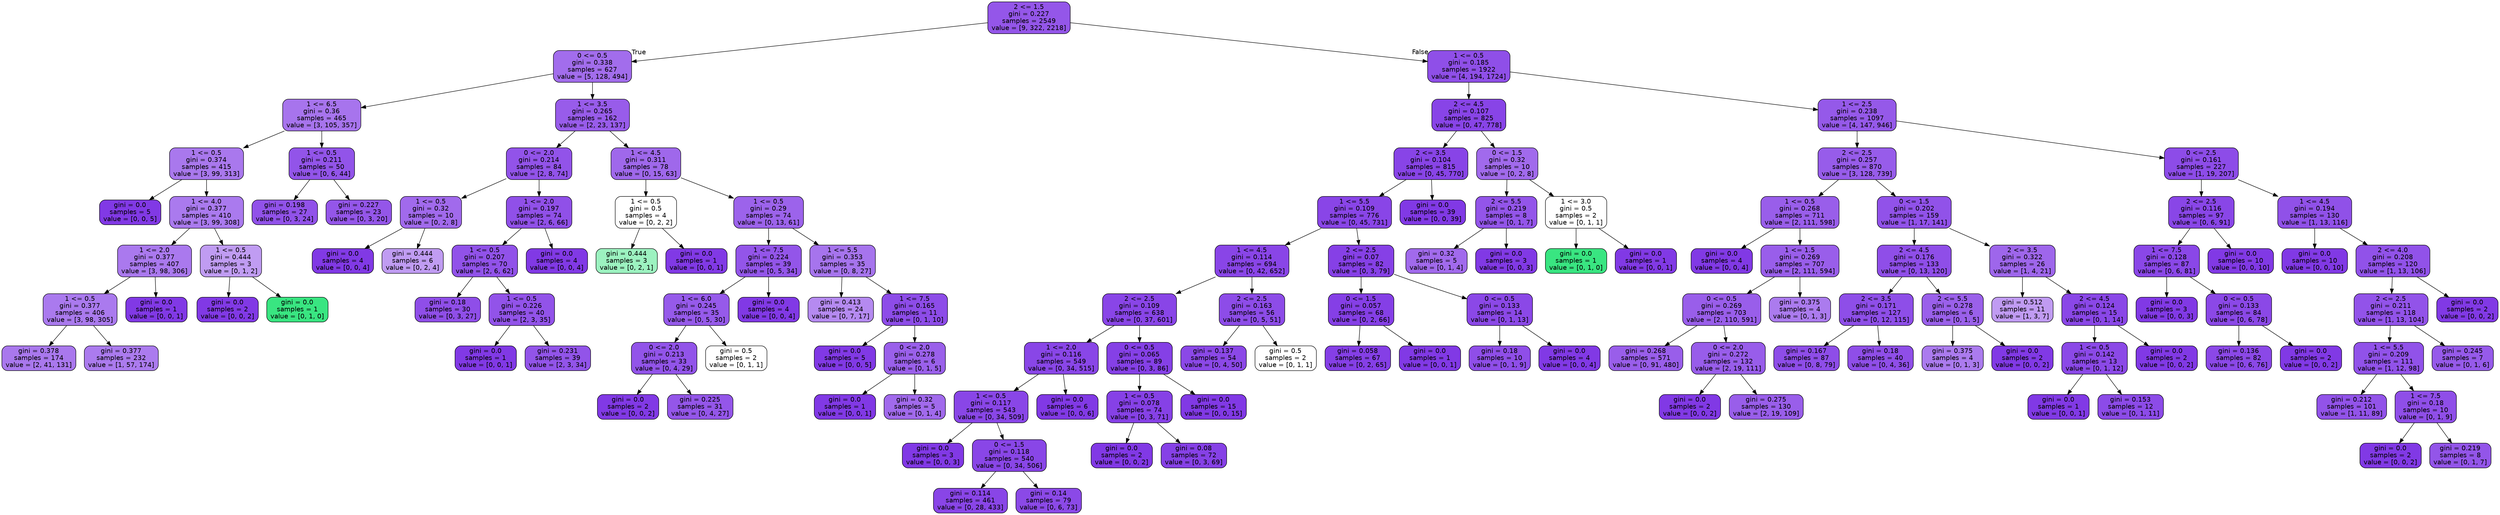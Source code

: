 digraph Tree {
node [shape=box, style="filled, rounded", color="black", fontname=helvetica] ;
edge [fontname=helvetica] ;
0 [label="2 <= 1.5\ngini = 0.227\nsamples = 2549\nvalue = [9, 322, 2218]", fillcolor="#8139e5d9"] ;
1 [label="0 <= 0.5\ngini = 0.338\nsamples = 627\nvalue = [5, 128, 494]", fillcolor="#8139e5bb"] ;
0 -> 1 [labeldistance=2.5, labelangle=45, headlabel="True"] ;
2 [label="1 <= 6.5\ngini = 0.36\nsamples = 465\nvalue = [3, 105, 357]", fillcolor="#8139e5b2"] ;
1 -> 2 ;
3 [label="1 <= 0.5\ngini = 0.374\nsamples = 415\nvalue = [3, 99, 313]", fillcolor="#8139e5ad"] ;
2 -> 3 ;
4 [label="gini = 0.0\nsamples = 5\nvalue = [0, 0, 5]", fillcolor="#8139e5ff"] ;
3 -> 4 ;
5 [label="1 <= 4.0\ngini = 0.377\nsamples = 410\nvalue = [3, 99, 308]", fillcolor="#8139e5ab"] ;
3 -> 5 ;
6 [label="1 <= 2.0\ngini = 0.377\nsamples = 407\nvalue = [3, 98, 306]", fillcolor="#8139e5ac"] ;
5 -> 6 ;
7 [label="1 <= 0.5\ngini = 0.377\nsamples = 406\nvalue = [3, 98, 305]", fillcolor="#8139e5ab"] ;
6 -> 7 ;
8 [label="gini = 0.378\nsamples = 174\nvalue = [2, 41, 131]", fillcolor="#8139e5ad"] ;
7 -> 8 ;
9 [label="gini = 0.377\nsamples = 232\nvalue = [1, 57, 174]", fillcolor="#8139e5aa"] ;
7 -> 9 ;
10 [label="gini = 0.0\nsamples = 1\nvalue = [0, 0, 1]", fillcolor="#8139e5ff"] ;
6 -> 10 ;
11 [label="1 <= 0.5\ngini = 0.444\nsamples = 3\nvalue = [0, 1, 2]", fillcolor="#8139e57f"] ;
5 -> 11 ;
12 [label="gini = 0.0\nsamples = 2\nvalue = [0, 0, 2]", fillcolor="#8139e5ff"] ;
11 -> 12 ;
13 [label="gini = 0.0\nsamples = 1\nvalue = [0, 1, 0]", fillcolor="#39e581ff"] ;
11 -> 13 ;
14 [label="1 <= 0.5\ngini = 0.211\nsamples = 50\nvalue = [0, 6, 44]", fillcolor="#8139e5dc"] ;
2 -> 14 ;
15 [label="gini = 0.198\nsamples = 27\nvalue = [0, 3, 24]", fillcolor="#8139e5df"] ;
14 -> 15 ;
16 [label="gini = 0.227\nsamples = 23\nvalue = [0, 3, 20]", fillcolor="#8139e5d9"] ;
14 -> 16 ;
17 [label="1 <= 3.5\ngini = 0.265\nsamples = 162\nvalue = [2, 23, 137]", fillcolor="#8139e5d1"] ;
1 -> 17 ;
18 [label="0 <= 2.0\ngini = 0.214\nsamples = 84\nvalue = [2, 8, 74]", fillcolor="#8139e5dd"] ;
17 -> 18 ;
19 [label="1 <= 0.5\ngini = 0.32\nsamples = 10\nvalue = [0, 2, 8]", fillcolor="#8139e5bf"] ;
18 -> 19 ;
20 [label="gini = 0.0\nsamples = 4\nvalue = [0, 0, 4]", fillcolor="#8139e5ff"] ;
19 -> 20 ;
21 [label="gini = 0.444\nsamples = 6\nvalue = [0, 2, 4]", fillcolor="#8139e57f"] ;
19 -> 21 ;
22 [label="1 <= 2.0\ngini = 0.197\nsamples = 74\nvalue = [2, 6, 66]", fillcolor="#8139e5e1"] ;
18 -> 22 ;
23 [label="1 <= 0.5\ngini = 0.207\nsamples = 70\nvalue = [2, 6, 62]", fillcolor="#8139e5df"] ;
22 -> 23 ;
24 [label="gini = 0.18\nsamples = 30\nvalue = [0, 3, 27]", fillcolor="#8139e5e3"] ;
23 -> 24 ;
25 [label="1 <= 0.5\ngini = 0.226\nsamples = 40\nvalue = [2, 3, 35]", fillcolor="#8139e5dd"] ;
23 -> 25 ;
26 [label="gini = 0.0\nsamples = 1\nvalue = [0, 0, 1]", fillcolor="#8139e5ff"] ;
25 -> 26 ;
27 [label="gini = 0.231\nsamples = 39\nvalue = [2, 3, 34]", fillcolor="#8139e5dc"] ;
25 -> 27 ;
28 [label="gini = 0.0\nsamples = 4\nvalue = [0, 0, 4]", fillcolor="#8139e5ff"] ;
22 -> 28 ;
29 [label="1 <= 4.5\ngini = 0.311\nsamples = 78\nvalue = [0, 15, 63]", fillcolor="#8139e5c2"] ;
17 -> 29 ;
30 [label="1 <= 0.5\ngini = 0.5\nsamples = 4\nvalue = [0, 2, 2]", fillcolor="#39e58100"] ;
29 -> 30 ;
31 [label="gini = 0.444\nsamples = 3\nvalue = [0, 2, 1]", fillcolor="#39e5817f"] ;
30 -> 31 ;
32 [label="gini = 0.0\nsamples = 1\nvalue = [0, 0, 1]", fillcolor="#8139e5ff"] ;
30 -> 32 ;
33 [label="1 <= 0.5\ngini = 0.29\nsamples = 74\nvalue = [0, 13, 61]", fillcolor="#8139e5c9"] ;
29 -> 33 ;
34 [label="1 <= 7.5\ngini = 0.224\nsamples = 39\nvalue = [0, 5, 34]", fillcolor="#8139e5da"] ;
33 -> 34 ;
35 [label="1 <= 6.0\ngini = 0.245\nsamples = 35\nvalue = [0, 5, 30]", fillcolor="#8139e5d4"] ;
34 -> 35 ;
36 [label="0 <= 2.0\ngini = 0.213\nsamples = 33\nvalue = [0, 4, 29]", fillcolor="#8139e5dc"] ;
35 -> 36 ;
37 [label="gini = 0.0\nsamples = 2\nvalue = [0, 0, 2]", fillcolor="#8139e5ff"] ;
36 -> 37 ;
38 [label="gini = 0.225\nsamples = 31\nvalue = [0, 4, 27]", fillcolor="#8139e5d9"] ;
36 -> 38 ;
39 [label="gini = 0.5\nsamples = 2\nvalue = [0, 1, 1]", fillcolor="#39e58100"] ;
35 -> 39 ;
40 [label="gini = 0.0\nsamples = 4\nvalue = [0, 0, 4]", fillcolor="#8139e5ff"] ;
34 -> 40 ;
41 [label="1 <= 5.5\ngini = 0.353\nsamples = 35\nvalue = [0, 8, 27]", fillcolor="#8139e5b3"] ;
33 -> 41 ;
42 [label="gini = 0.413\nsamples = 24\nvalue = [0, 7, 17]", fillcolor="#8139e596"] ;
41 -> 42 ;
43 [label="1 <= 7.5\ngini = 0.165\nsamples = 11\nvalue = [0, 1, 10]", fillcolor="#8139e5e6"] ;
41 -> 43 ;
44 [label="gini = 0.0\nsamples = 5\nvalue = [0, 0, 5]", fillcolor="#8139e5ff"] ;
43 -> 44 ;
45 [label="0 <= 2.0\ngini = 0.278\nsamples = 6\nvalue = [0, 1, 5]", fillcolor="#8139e5cc"] ;
43 -> 45 ;
46 [label="gini = 0.0\nsamples = 1\nvalue = [0, 0, 1]", fillcolor="#8139e5ff"] ;
45 -> 46 ;
47 [label="gini = 0.32\nsamples = 5\nvalue = [0, 1, 4]", fillcolor="#8139e5bf"] ;
45 -> 47 ;
48 [label="1 <= 0.5\ngini = 0.185\nsamples = 1922\nvalue = [4, 194, 1724]", fillcolor="#8139e5e2"] ;
0 -> 48 [labeldistance=2.5, labelangle=-45, headlabel="False"] ;
49 [label="2 <= 4.5\ngini = 0.107\nsamples = 825\nvalue = [0, 47, 778]", fillcolor="#8139e5f0"] ;
48 -> 49 ;
50 [label="2 <= 3.5\ngini = 0.104\nsamples = 815\nvalue = [0, 45, 770]", fillcolor="#8139e5f0"] ;
49 -> 50 ;
51 [label="1 <= 5.5\ngini = 0.109\nsamples = 776\nvalue = [0, 45, 731]", fillcolor="#8139e5ef"] ;
50 -> 51 ;
52 [label="1 <= 4.5\ngini = 0.114\nsamples = 694\nvalue = [0, 42, 652]", fillcolor="#8139e5ef"] ;
51 -> 52 ;
53 [label="2 <= 2.5\ngini = 0.109\nsamples = 638\nvalue = [0, 37, 601]", fillcolor="#8139e5ef"] ;
52 -> 53 ;
54 [label="1 <= 2.0\ngini = 0.116\nsamples = 549\nvalue = [0, 34, 515]", fillcolor="#8139e5ee"] ;
53 -> 54 ;
55 [label="1 <= 0.5\ngini = 0.117\nsamples = 543\nvalue = [0, 34, 509]", fillcolor="#8139e5ee"] ;
54 -> 55 ;
56 [label="gini = 0.0\nsamples = 3\nvalue = [0, 0, 3]", fillcolor="#8139e5ff"] ;
55 -> 56 ;
57 [label="0 <= 1.5\ngini = 0.118\nsamples = 540\nvalue = [0, 34, 506]", fillcolor="#8139e5ee"] ;
55 -> 57 ;
58 [label="gini = 0.114\nsamples = 461\nvalue = [0, 28, 433]", fillcolor="#8139e5ef"] ;
57 -> 58 ;
59 [label="gini = 0.14\nsamples = 79\nvalue = [0, 6, 73]", fillcolor="#8139e5ea"] ;
57 -> 59 ;
60 [label="gini = 0.0\nsamples = 6\nvalue = [0, 0, 6]", fillcolor="#8139e5ff"] ;
54 -> 60 ;
61 [label="0 <= 0.5\ngini = 0.065\nsamples = 89\nvalue = [0, 3, 86]", fillcolor="#8139e5f6"] ;
53 -> 61 ;
62 [label="1 <= 0.5\ngini = 0.078\nsamples = 74\nvalue = [0, 3, 71]", fillcolor="#8139e5f4"] ;
61 -> 62 ;
63 [label="gini = 0.0\nsamples = 2\nvalue = [0, 0, 2]", fillcolor="#8139e5ff"] ;
62 -> 63 ;
64 [label="gini = 0.08\nsamples = 72\nvalue = [0, 3, 69]", fillcolor="#8139e5f4"] ;
62 -> 64 ;
65 [label="gini = 0.0\nsamples = 15\nvalue = [0, 0, 15]", fillcolor="#8139e5ff"] ;
61 -> 65 ;
66 [label="2 <= 2.5\ngini = 0.163\nsamples = 56\nvalue = [0, 5, 51]", fillcolor="#8139e5e6"] ;
52 -> 66 ;
67 [label="gini = 0.137\nsamples = 54\nvalue = [0, 4, 50]", fillcolor="#8139e5eb"] ;
66 -> 67 ;
68 [label="gini = 0.5\nsamples = 2\nvalue = [0, 1, 1]", fillcolor="#39e58100"] ;
66 -> 68 ;
69 [label="2 <= 2.5\ngini = 0.07\nsamples = 82\nvalue = [0, 3, 79]", fillcolor="#8139e5f5"] ;
51 -> 69 ;
70 [label="0 <= 1.5\ngini = 0.057\nsamples = 68\nvalue = [0, 2, 66]", fillcolor="#8139e5f7"] ;
69 -> 70 ;
71 [label="gini = 0.058\nsamples = 67\nvalue = [0, 2, 65]", fillcolor="#8139e5f7"] ;
70 -> 71 ;
72 [label="gini = 0.0\nsamples = 1\nvalue = [0, 0, 1]", fillcolor="#8139e5ff"] ;
70 -> 72 ;
73 [label="0 <= 0.5\ngini = 0.133\nsamples = 14\nvalue = [0, 1, 13]", fillcolor="#8139e5eb"] ;
69 -> 73 ;
74 [label="gini = 0.18\nsamples = 10\nvalue = [0, 1, 9]", fillcolor="#8139e5e3"] ;
73 -> 74 ;
75 [label="gini = 0.0\nsamples = 4\nvalue = [0, 0, 4]", fillcolor="#8139e5ff"] ;
73 -> 75 ;
76 [label="gini = 0.0\nsamples = 39\nvalue = [0, 0, 39]", fillcolor="#8139e5ff"] ;
50 -> 76 ;
77 [label="0 <= 1.5\ngini = 0.32\nsamples = 10\nvalue = [0, 2, 8]", fillcolor="#8139e5bf"] ;
49 -> 77 ;
78 [label="2 <= 5.5\ngini = 0.219\nsamples = 8\nvalue = [0, 1, 7]", fillcolor="#8139e5db"] ;
77 -> 78 ;
79 [label="gini = 0.32\nsamples = 5\nvalue = [0, 1, 4]", fillcolor="#8139e5bf"] ;
78 -> 79 ;
80 [label="gini = 0.0\nsamples = 3\nvalue = [0, 0, 3]", fillcolor="#8139e5ff"] ;
78 -> 80 ;
81 [label="1 <= 3.0\ngini = 0.5\nsamples = 2\nvalue = [0, 1, 1]", fillcolor="#39e58100"] ;
77 -> 81 ;
82 [label="gini = 0.0\nsamples = 1\nvalue = [0, 1, 0]", fillcolor="#39e581ff"] ;
81 -> 82 ;
83 [label="gini = 0.0\nsamples = 1\nvalue = [0, 0, 1]", fillcolor="#8139e5ff"] ;
81 -> 83 ;
84 [label="1 <= 2.5\ngini = 0.238\nsamples = 1097\nvalue = [4, 147, 946]", fillcolor="#8139e5d6"] ;
48 -> 84 ;
85 [label="2 <= 2.5\ngini = 0.257\nsamples = 870\nvalue = [3, 128, 739]", fillcolor="#8139e5d2"] ;
84 -> 85 ;
86 [label="1 <= 0.5\ngini = 0.268\nsamples = 711\nvalue = [2, 111, 598]", fillcolor="#8139e5cf"] ;
85 -> 86 ;
87 [label="gini = 0.0\nsamples = 4\nvalue = [0, 0, 4]", fillcolor="#8139e5ff"] ;
86 -> 87 ;
88 [label="1 <= 1.5\ngini = 0.269\nsamples = 707\nvalue = [2, 111, 594]", fillcolor="#8139e5cf"] ;
86 -> 88 ;
89 [label="0 <= 0.5\ngini = 0.269\nsamples = 703\nvalue = [2, 110, 591]", fillcolor="#8139e5cf"] ;
88 -> 89 ;
90 [label="gini = 0.268\nsamples = 571\nvalue = [0, 91, 480]", fillcolor="#8139e5cf"] ;
89 -> 90 ;
91 [label="0 <= 2.0\ngini = 0.272\nsamples = 132\nvalue = [2, 19, 111]", fillcolor="#8139e5d0"] ;
89 -> 91 ;
92 [label="gini = 0.0\nsamples = 2\nvalue = [0, 0, 2]", fillcolor="#8139e5ff"] ;
91 -> 92 ;
93 [label="gini = 0.275\nsamples = 130\nvalue = [2, 19, 109]", fillcolor="#8139e5cf"] ;
91 -> 93 ;
94 [label="gini = 0.375\nsamples = 4\nvalue = [0, 1, 3]", fillcolor="#8139e5aa"] ;
88 -> 94 ;
95 [label="0 <= 1.5\ngini = 0.202\nsamples = 159\nvalue = [1, 17, 141]", fillcolor="#8139e5df"] ;
85 -> 95 ;
96 [label="2 <= 4.5\ngini = 0.176\nsamples = 133\nvalue = [0, 13, 120]", fillcolor="#8139e5e3"] ;
95 -> 96 ;
97 [label="2 <= 3.5\ngini = 0.171\nsamples = 127\nvalue = [0, 12, 115]", fillcolor="#8139e5e4"] ;
96 -> 97 ;
98 [label="gini = 0.167\nsamples = 87\nvalue = [0, 8, 79]", fillcolor="#8139e5e5"] ;
97 -> 98 ;
99 [label="gini = 0.18\nsamples = 40\nvalue = [0, 4, 36]", fillcolor="#8139e5e3"] ;
97 -> 99 ;
100 [label="2 <= 5.5\ngini = 0.278\nsamples = 6\nvalue = [0, 1, 5]", fillcolor="#8139e5cc"] ;
96 -> 100 ;
101 [label="gini = 0.375\nsamples = 4\nvalue = [0, 1, 3]", fillcolor="#8139e5aa"] ;
100 -> 101 ;
102 [label="gini = 0.0\nsamples = 2\nvalue = [0, 0, 2]", fillcolor="#8139e5ff"] ;
100 -> 102 ;
103 [label="2 <= 3.5\ngini = 0.322\nsamples = 26\nvalue = [1, 4, 21]", fillcolor="#8139e5c5"] ;
95 -> 103 ;
104 [label="gini = 0.512\nsamples = 11\nvalue = [1, 3, 7]", fillcolor="#8139e580"] ;
103 -> 104 ;
105 [label="2 <= 4.5\ngini = 0.124\nsamples = 15\nvalue = [0, 1, 14]", fillcolor="#8139e5ed"] ;
103 -> 105 ;
106 [label="1 <= 0.5\ngini = 0.142\nsamples = 13\nvalue = [0, 1, 12]", fillcolor="#8139e5ea"] ;
105 -> 106 ;
107 [label="gini = 0.0\nsamples = 1\nvalue = [0, 0, 1]", fillcolor="#8139e5ff"] ;
106 -> 107 ;
108 [label="gini = 0.153\nsamples = 12\nvalue = [0, 1, 11]", fillcolor="#8139e5e8"] ;
106 -> 108 ;
109 [label="gini = 0.0\nsamples = 2\nvalue = [0, 0, 2]", fillcolor="#8139e5ff"] ;
105 -> 109 ;
110 [label="0 <= 2.5\ngini = 0.161\nsamples = 227\nvalue = [1, 19, 207]", fillcolor="#8139e5e6"] ;
84 -> 110 ;
111 [label="2 <= 2.5\ngini = 0.116\nsamples = 97\nvalue = [0, 6, 91]", fillcolor="#8139e5ee"] ;
110 -> 111 ;
112 [label="1 <= 7.5\ngini = 0.128\nsamples = 87\nvalue = [0, 6, 81]", fillcolor="#8139e5ec"] ;
111 -> 112 ;
113 [label="gini = 0.0\nsamples = 3\nvalue = [0, 0, 3]", fillcolor="#8139e5ff"] ;
112 -> 113 ;
114 [label="0 <= 0.5\ngini = 0.133\nsamples = 84\nvalue = [0, 6, 78]", fillcolor="#8139e5eb"] ;
112 -> 114 ;
115 [label="gini = 0.136\nsamples = 82\nvalue = [0, 6, 76]", fillcolor="#8139e5eb"] ;
114 -> 115 ;
116 [label="gini = 0.0\nsamples = 2\nvalue = [0, 0, 2]", fillcolor="#8139e5ff"] ;
114 -> 116 ;
117 [label="gini = 0.0\nsamples = 10\nvalue = [0, 0, 10]", fillcolor="#8139e5ff"] ;
111 -> 117 ;
118 [label="1 <= 4.5\ngini = 0.194\nsamples = 130\nvalue = [1, 13, 116]", fillcolor="#8139e5e0"] ;
110 -> 118 ;
119 [label="gini = 0.0\nsamples = 10\nvalue = [0, 0, 10]", fillcolor="#8139e5ff"] ;
118 -> 119 ;
120 [label="2 <= 4.0\ngini = 0.208\nsamples = 120\nvalue = [1, 13, 106]", fillcolor="#8139e5de"] ;
118 -> 120 ;
121 [label="2 <= 2.5\ngini = 0.211\nsamples = 118\nvalue = [1, 13, 104]", fillcolor="#8139e5dd"] ;
120 -> 121 ;
122 [label="1 <= 5.5\ngini = 0.209\nsamples = 111\nvalue = [1, 12, 98]", fillcolor="#8139e5de"] ;
121 -> 122 ;
123 [label="gini = 0.212\nsamples = 101\nvalue = [1, 11, 89]", fillcolor="#8139e5dd"] ;
122 -> 123 ;
124 [label="1 <= 7.5\ngini = 0.18\nsamples = 10\nvalue = [0, 1, 9]", fillcolor="#8139e5e3"] ;
122 -> 124 ;
125 [label="gini = 0.0\nsamples = 2\nvalue = [0, 0, 2]", fillcolor="#8139e5ff"] ;
124 -> 125 ;
126 [label="gini = 0.219\nsamples = 8\nvalue = [0, 1, 7]", fillcolor="#8139e5db"] ;
124 -> 126 ;
127 [label="gini = 0.245\nsamples = 7\nvalue = [0, 1, 6]", fillcolor="#8139e5d4"] ;
121 -> 127 ;
128 [label="gini = 0.0\nsamples = 2\nvalue = [0, 0, 2]", fillcolor="#8139e5ff"] ;
120 -> 128 ;
}